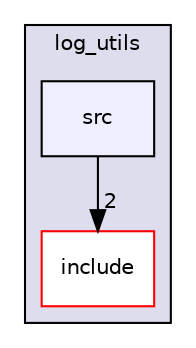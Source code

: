digraph "catkin_ws/src/utilities/log_utils/src" {
  compound=true
  node [ fontsize="10", fontname="Helvetica"];
  edge [ labelfontsize="10", labelfontname="Helvetica"];
  subgraph clusterdir_70416f2c89e349f5d142d7e549b0e54a {
    graph [ bgcolor="#ddddee", pencolor="black", label="log_utils" fontname="Helvetica", fontsize="10", URL="dir_70416f2c89e349f5d142d7e549b0e54a.html"]
  dir_7fae60e4c5d0058fb7a2edc037f182c8 [shape=box label="include" fillcolor="white" style="filled" color="red" URL="dir_7fae60e4c5d0058fb7a2edc037f182c8.html"];
  dir_e93486e81abdf66ad7f299124961b12b [shape=box, label="src", style="filled", fillcolor="#eeeeff", pencolor="black", URL="dir_e93486e81abdf66ad7f299124961b12b.html"];
  }
  dir_e93486e81abdf66ad7f299124961b12b->dir_7fae60e4c5d0058fb7a2edc037f182c8 [headlabel="2", labeldistance=1.5 headhref="dir_000094_000092.html"];
}

